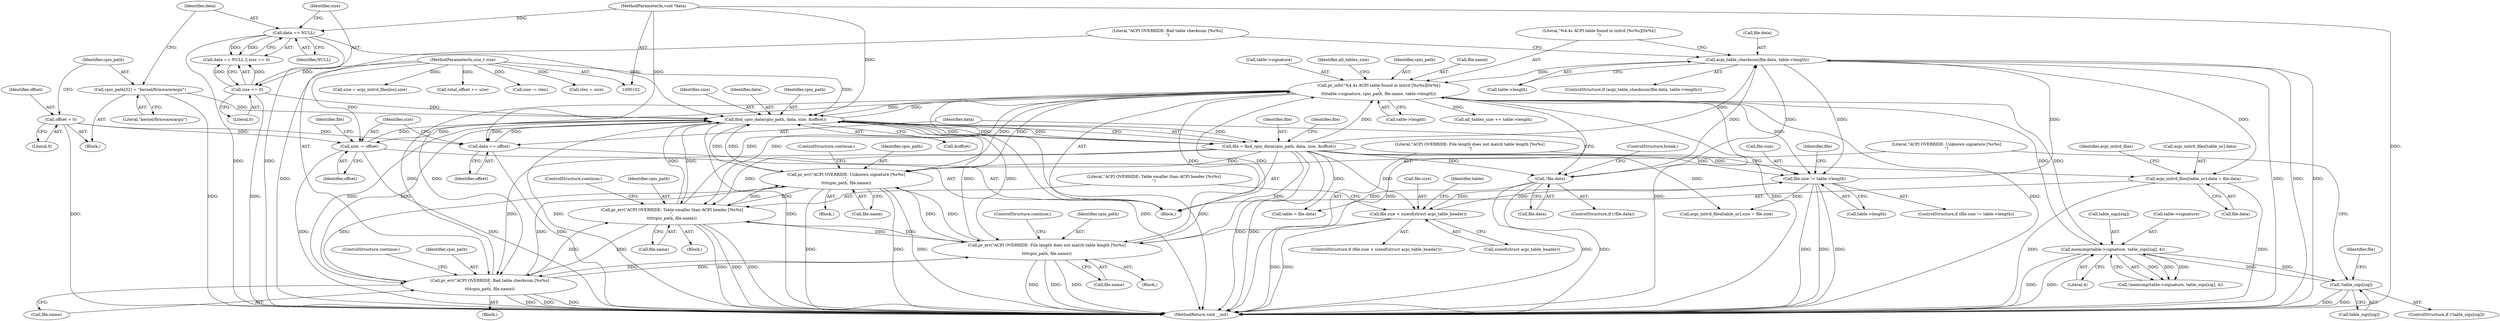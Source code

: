 digraph "0_linux_a4a5ed2835e8ea042868b7401dced3f517cafa76_0@array" {
"1000267" [label="(Call,acpi_initrd_files[table_nr].data = file.data)"];
"1000235" [label="(Call,acpi_table_checksum(file.data, table->length))"];
"1000145" [label="(Call,file = find_cpio_data(cpio_path, data, size, &offset))"];
"1000147" [label="(Call,find_cpio_data(cpio_path, data, size, &offset))"];
"1000250" [label="(Call,pr_info(\"%4.4s ACPI table found in initrd [%s%s][0x%x]\n\",\n\t\t\ttable->signature, cpio_path, file.name, table->length))"];
"1000196" [label="(Call,memcmp(table->signature, table_sigs[sig], 4))"];
"1000206" [label="(Call,!table_sigs[sig])"];
"1000211" [label="(Call,pr_err(\"ACPI OVERRIDE: Unknown signature [%s%s]\n\",\n\t\t\t\tcpio_path, file.name))"];
"1000173" [label="(Call,pr_err(\"ACPI OVERRIDE: Table smaller than ACPI header [%s%s]\n\",\n\t\t\t\tcpio_path, file.name))"];
"1000227" [label="(Call,pr_err(\"ACPI OVERRIDE: File length does not match table length [%s%s]\n\",\n\t\t\t\tcpio_path, file.name))"];
"1000243" [label="(Call,pr_err(\"ACPI OVERRIDE: Bad table checksum [%s%s]\n\",\n\t\t\t\tcpio_path, file.name))"];
"1000122" [label="(Call,cpio_path[32] = \"kernel/firmware/acpi/\")"];
"1000159" [label="(Call,data += offset)"];
"1000117" [label="(Call,offset = 0)"];
"1000103" [label="(MethodParameterIn,void *data)"];
"1000128" [label="(Call,data == NULL)"];
"1000131" [label="(Call,size == 0)"];
"1000104" [label="(MethodParameterIn,size_t size)"];
"1000162" [label="(Call,size -= offset)"];
"1000154" [label="(Call,!file.data)"];
"1000219" [label="(Call,file.size != table->length)"];
"1000166" [label="(Call,file.size < sizeof(struct acpi_table_header))"];
"1000246" [label="(Call,file.name)"];
"1000244" [label="(Literal,\"ACPI OVERRIDE: Bad table checksum [%s%s]\n\")"];
"1000175" [label="(Identifier,cpio_path)"];
"1000249" [label="(ControlStructure,continue;)"];
"1000195" [label="(Call,!memcmp(table->signature, table_sigs[sig], 4))"];
"1000228" [label="(Literal,\"ACPI OVERRIDE: File length does not match table length [%s%s]\n\")"];
"1000180" [label="(Call,table = file.data)"];
"1000409" [label="(MethodReturn,void __init)"];
"1000105" [label="(Block,)"];
"1000153" [label="(ControlStructure,if (!file.data))"];
"1000235" [label="(Call,acpi_table_checksum(file.data, table->length))"];
"1000103" [label="(MethodParameterIn,void *data)"];
"1000123" [label="(Identifier,cpio_path)"];
"1000155" [label="(Call,file.data)"];
"1000251" [label="(Literal,\"%4.4s ACPI table found in initrd [%s%s][0x%x]\n\")"];
"1000267" [label="(Call,acpi_initrd_files[table_nr].data = file.data)"];
"1000150" [label="(Identifier,size)"];
"1000239" [label="(Call,table->length)"];
"1000145" [label="(Call,file = find_cpio_data(cpio_path, data, size, &offset))"];
"1000276" [label="(Call,acpi_initrd_files[table_nr].size = file.size)"];
"1000104" [label="(MethodParameterIn,size_t size)"];
"1000212" [label="(Literal,\"ACPI OVERRIDE: Unknown signature [%s%s]\n\")"];
"1000236" [label="(Call,file.data)"];
"1000217" [label="(ControlStructure,continue;)"];
"1000166" [label="(Call,file.size < sizeof(struct acpi_table_header))"];
"1000181" [label="(Identifier,table)"];
"1000213" [label="(Identifier,cpio_path)"];
"1000210" [label="(Block,)"];
"1000226" [label="(Block,)"];
"1000259" [label="(Call,table->length)"];
"1000162" [label="(Call,size -= offset)"];
"1000156" [label="(Identifier,file)"];
"1000242" [label="(Block,)"];
"1000163" [label="(Identifier,size)"];
"1000118" [label="(Identifier,offset)"];
"1000203" [label="(Literal,4)"];
"1000129" [label="(Identifier,data)"];
"1000176" [label="(Call,file.name)"];
"1000233" [label="(ControlStructure,continue;)"];
"1000219" [label="(Call,file.size != table->length)"];
"1000147" [label="(Call,find_cpio_data(cpio_path, data, size, &offset))"];
"1000229" [label="(Identifier,cpio_path)"];
"1000252" [label="(Call,table->signature)"];
"1000366" [label="(Call,clen = size)"];
"1000220" [label="(Call,file.size)"];
"1000128" [label="(Call,data == NULL)"];
"1000207" [label="(Call,table_sigs[sig])"];
"1000263" [label="(Identifier,all_tables_size)"];
"1000132" [label="(Identifier,size)"];
"1000158" [label="(ControlStructure,break;)"];
"1000214" [label="(Call,file.name)"];
"1000234" [label="(ControlStructure,if (acpi_table_checksum(file.data, table->length)))"];
"1000255" [label="(Identifier,cpio_path)"];
"1000256" [label="(Call,file.name)"];
"1000279" [label="(Identifier,acpi_initrd_files)"];
"1000250" [label="(Call,pr_info(\"%4.4s ACPI table found in initrd [%s%s][0x%x]\n\",\n\t\t\ttable->signature, cpio_path, file.name, table->length))"];
"1000262" [label="(Call,all_tables_size += table->length)"];
"1000154" [label="(Call,!file.data)"];
"1000117" [label="(Call,offset = 0)"];
"1000119" [label="(Literal,0)"];
"1000237" [label="(Identifier,file)"];
"1000268" [label="(Call,acpi_initrd_files[table_nr].data)"];
"1000173" [label="(Call,pr_err(\"ACPI OVERRIDE: Table smaller than ACPI header [%s%s]\n\",\n\t\t\t\tcpio_path, file.name))"];
"1000170" [label="(Call,sizeof(struct acpi_table_header))"];
"1000223" [label="(Call,table->length)"];
"1000151" [label="(Call,&offset)"];
"1000206" [label="(Call,!table_sigs[sig])"];
"1000164" [label="(Identifier,offset)"];
"1000165" [label="(ControlStructure,if (file.size < sizeof(struct acpi_table_header)))"];
"1000211" [label="(Call,pr_err(\"ACPI OVERRIDE: Unknown signature [%s%s]\n\",\n\t\t\t\tcpio_path, file.name))"];
"1000197" [label="(Call,table->signature)"];
"1000149" [label="(Identifier,data)"];
"1000339" [label="(Call,size = acpi_initrd_files[no].size)"];
"1000122" [label="(Call,cpio_path[32] = \"kernel/firmware/acpi/\")"];
"1000196" [label="(Call,memcmp(table->signature, table_sigs[sig], 4))"];
"1000167" [label="(Call,file.size)"];
"1000127" [label="(Call,data == NULL || size == 0)"];
"1000148" [label="(Identifier,cpio_path)"];
"1000146" [label="(Identifier,file)"];
"1000243" [label="(Call,pr_err(\"ACPI OVERRIDE: Bad table checksum [%s%s]\n\",\n\t\t\t\tcpio_path, file.name))"];
"1000124" [label="(Literal,\"kernel/firmware/acpi/\")"];
"1000144" [label="(Block,)"];
"1000200" [label="(Call,table_sigs[sig])"];
"1000168" [label="(Identifier,file)"];
"1000273" [label="(Call,file.data)"];
"1000227" [label="(Call,pr_err(\"ACPI OVERRIDE: File length does not match table length [%s%s]\n\",\n\t\t\t\tcpio_path, file.name))"];
"1000161" [label="(Identifier,offset)"];
"1000160" [label="(Identifier,data)"];
"1000174" [label="(Literal,\"ACPI OVERRIDE: Table smaller than ACPI header [%s%s]\n\")"];
"1000355" [label="(Call,total_offset += size)"];
"1000406" [label="(Call,size -= clen)"];
"1000131" [label="(Call,size == 0)"];
"1000133" [label="(Literal,0)"];
"1000221" [label="(Identifier,file)"];
"1000230" [label="(Call,file.name)"];
"1000130" [label="(Identifier,NULL)"];
"1000159" [label="(Call,data += offset)"];
"1000245" [label="(Identifier,cpio_path)"];
"1000218" [label="(ControlStructure,if (file.size != table->length))"];
"1000179" [label="(ControlStructure,continue;)"];
"1000205" [label="(ControlStructure,if (!table_sigs[sig]))"];
"1000172" [label="(Block,)"];
"1000267" -> "1000144"  [label="AST: "];
"1000267" -> "1000273"  [label="CFG: "];
"1000268" -> "1000267"  [label="AST: "];
"1000273" -> "1000267"  [label="AST: "];
"1000279" -> "1000267"  [label="CFG: "];
"1000267" -> "1000409"  [label="DDG: "];
"1000267" -> "1000409"  [label="DDG: "];
"1000235" -> "1000267"  [label="DDG: "];
"1000145" -> "1000267"  [label="DDG: "];
"1000235" -> "1000234"  [label="AST: "];
"1000235" -> "1000239"  [label="CFG: "];
"1000236" -> "1000235"  [label="AST: "];
"1000239" -> "1000235"  [label="AST: "];
"1000244" -> "1000235"  [label="CFG: "];
"1000251" -> "1000235"  [label="CFG: "];
"1000235" -> "1000409"  [label="DDG: "];
"1000235" -> "1000409"  [label="DDG: "];
"1000235" -> "1000409"  [label="DDG: "];
"1000235" -> "1000154"  [label="DDG: "];
"1000235" -> "1000219"  [label="DDG: "];
"1000145" -> "1000235"  [label="DDG: "];
"1000154" -> "1000235"  [label="DDG: "];
"1000219" -> "1000235"  [label="DDG: "];
"1000235" -> "1000250"  [label="DDG: "];
"1000145" -> "1000144"  [label="AST: "];
"1000145" -> "1000147"  [label="CFG: "];
"1000146" -> "1000145"  [label="AST: "];
"1000147" -> "1000145"  [label="AST: "];
"1000156" -> "1000145"  [label="CFG: "];
"1000145" -> "1000409"  [label="DDG: "];
"1000145" -> "1000409"  [label="DDG: "];
"1000147" -> "1000145"  [label="DDG: "];
"1000147" -> "1000145"  [label="DDG: "];
"1000147" -> "1000145"  [label="DDG: "];
"1000147" -> "1000145"  [label="DDG: "];
"1000145" -> "1000154"  [label="DDG: "];
"1000145" -> "1000166"  [label="DDG: "];
"1000145" -> "1000173"  [label="DDG: "];
"1000145" -> "1000180"  [label="DDG: "];
"1000145" -> "1000211"  [label="DDG: "];
"1000145" -> "1000219"  [label="DDG: "];
"1000145" -> "1000227"  [label="DDG: "];
"1000145" -> "1000243"  [label="DDG: "];
"1000145" -> "1000250"  [label="DDG: "];
"1000145" -> "1000276"  [label="DDG: "];
"1000147" -> "1000151"  [label="CFG: "];
"1000148" -> "1000147"  [label="AST: "];
"1000149" -> "1000147"  [label="AST: "];
"1000150" -> "1000147"  [label="AST: "];
"1000151" -> "1000147"  [label="AST: "];
"1000147" -> "1000409"  [label="DDG: "];
"1000147" -> "1000409"  [label="DDG: "];
"1000147" -> "1000409"  [label="DDG: "];
"1000147" -> "1000409"  [label="DDG: "];
"1000250" -> "1000147"  [label="DDG: "];
"1000122" -> "1000147"  [label="DDG: "];
"1000227" -> "1000147"  [label="DDG: "];
"1000211" -> "1000147"  [label="DDG: "];
"1000243" -> "1000147"  [label="DDG: "];
"1000173" -> "1000147"  [label="DDG: "];
"1000159" -> "1000147"  [label="DDG: "];
"1000128" -> "1000147"  [label="DDG: "];
"1000103" -> "1000147"  [label="DDG: "];
"1000131" -> "1000147"  [label="DDG: "];
"1000162" -> "1000147"  [label="DDG: "];
"1000104" -> "1000147"  [label="DDG: "];
"1000147" -> "1000159"  [label="DDG: "];
"1000147" -> "1000162"  [label="DDG: "];
"1000147" -> "1000173"  [label="DDG: "];
"1000147" -> "1000211"  [label="DDG: "];
"1000147" -> "1000227"  [label="DDG: "];
"1000147" -> "1000243"  [label="DDG: "];
"1000147" -> "1000250"  [label="DDG: "];
"1000250" -> "1000144"  [label="AST: "];
"1000250" -> "1000259"  [label="CFG: "];
"1000251" -> "1000250"  [label="AST: "];
"1000252" -> "1000250"  [label="AST: "];
"1000255" -> "1000250"  [label="AST: "];
"1000256" -> "1000250"  [label="AST: "];
"1000259" -> "1000250"  [label="AST: "];
"1000263" -> "1000250"  [label="CFG: "];
"1000250" -> "1000409"  [label="DDG: "];
"1000250" -> "1000409"  [label="DDG: "];
"1000250" -> "1000409"  [label="DDG: "];
"1000250" -> "1000409"  [label="DDG: "];
"1000250" -> "1000173"  [label="DDG: "];
"1000250" -> "1000196"  [label="DDG: "];
"1000250" -> "1000211"  [label="DDG: "];
"1000250" -> "1000219"  [label="DDG: "];
"1000250" -> "1000227"  [label="DDG: "];
"1000250" -> "1000243"  [label="DDG: "];
"1000196" -> "1000250"  [label="DDG: "];
"1000211" -> "1000250"  [label="DDG: "];
"1000173" -> "1000250"  [label="DDG: "];
"1000227" -> "1000250"  [label="DDG: "];
"1000243" -> "1000250"  [label="DDG: "];
"1000250" -> "1000262"  [label="DDG: "];
"1000196" -> "1000195"  [label="AST: "];
"1000196" -> "1000203"  [label="CFG: "];
"1000197" -> "1000196"  [label="AST: "];
"1000200" -> "1000196"  [label="AST: "];
"1000203" -> "1000196"  [label="AST: "];
"1000195" -> "1000196"  [label="CFG: "];
"1000196" -> "1000409"  [label="DDG: "];
"1000196" -> "1000409"  [label="DDG: "];
"1000196" -> "1000195"  [label="DDG: "];
"1000196" -> "1000195"  [label="DDG: "];
"1000196" -> "1000195"  [label="DDG: "];
"1000206" -> "1000196"  [label="DDG: "];
"1000196" -> "1000206"  [label="DDG: "];
"1000206" -> "1000205"  [label="AST: "];
"1000206" -> "1000207"  [label="CFG: "];
"1000207" -> "1000206"  [label="AST: "];
"1000212" -> "1000206"  [label="CFG: "];
"1000221" -> "1000206"  [label="CFG: "];
"1000206" -> "1000409"  [label="DDG: "];
"1000206" -> "1000409"  [label="DDG: "];
"1000211" -> "1000210"  [label="AST: "];
"1000211" -> "1000214"  [label="CFG: "];
"1000212" -> "1000211"  [label="AST: "];
"1000213" -> "1000211"  [label="AST: "];
"1000214" -> "1000211"  [label="AST: "];
"1000217" -> "1000211"  [label="CFG: "];
"1000211" -> "1000409"  [label="DDG: "];
"1000211" -> "1000409"  [label="DDG: "];
"1000211" -> "1000409"  [label="DDG: "];
"1000211" -> "1000173"  [label="DDG: "];
"1000173" -> "1000211"  [label="DDG: "];
"1000227" -> "1000211"  [label="DDG: "];
"1000243" -> "1000211"  [label="DDG: "];
"1000211" -> "1000227"  [label="DDG: "];
"1000211" -> "1000243"  [label="DDG: "];
"1000173" -> "1000172"  [label="AST: "];
"1000173" -> "1000176"  [label="CFG: "];
"1000174" -> "1000173"  [label="AST: "];
"1000175" -> "1000173"  [label="AST: "];
"1000176" -> "1000173"  [label="AST: "];
"1000179" -> "1000173"  [label="CFG: "];
"1000173" -> "1000409"  [label="DDG: "];
"1000173" -> "1000409"  [label="DDG: "];
"1000173" -> "1000409"  [label="DDG: "];
"1000227" -> "1000173"  [label="DDG: "];
"1000243" -> "1000173"  [label="DDG: "];
"1000173" -> "1000227"  [label="DDG: "];
"1000173" -> "1000243"  [label="DDG: "];
"1000227" -> "1000226"  [label="AST: "];
"1000227" -> "1000230"  [label="CFG: "];
"1000228" -> "1000227"  [label="AST: "];
"1000229" -> "1000227"  [label="AST: "];
"1000230" -> "1000227"  [label="AST: "];
"1000233" -> "1000227"  [label="CFG: "];
"1000227" -> "1000409"  [label="DDG: "];
"1000227" -> "1000409"  [label="DDG: "];
"1000227" -> "1000409"  [label="DDG: "];
"1000243" -> "1000227"  [label="DDG: "];
"1000227" -> "1000243"  [label="DDG: "];
"1000243" -> "1000242"  [label="AST: "];
"1000243" -> "1000246"  [label="CFG: "];
"1000244" -> "1000243"  [label="AST: "];
"1000245" -> "1000243"  [label="AST: "];
"1000246" -> "1000243"  [label="AST: "];
"1000249" -> "1000243"  [label="CFG: "];
"1000243" -> "1000409"  [label="DDG: "];
"1000243" -> "1000409"  [label="DDG: "];
"1000243" -> "1000409"  [label="DDG: "];
"1000122" -> "1000105"  [label="AST: "];
"1000122" -> "1000124"  [label="CFG: "];
"1000123" -> "1000122"  [label="AST: "];
"1000124" -> "1000122"  [label="AST: "];
"1000129" -> "1000122"  [label="CFG: "];
"1000122" -> "1000409"  [label="DDG: "];
"1000159" -> "1000144"  [label="AST: "];
"1000159" -> "1000161"  [label="CFG: "];
"1000160" -> "1000159"  [label="AST: "];
"1000161" -> "1000159"  [label="AST: "];
"1000163" -> "1000159"  [label="CFG: "];
"1000159" -> "1000409"  [label="DDG: "];
"1000117" -> "1000159"  [label="DDG: "];
"1000103" -> "1000159"  [label="DDG: "];
"1000117" -> "1000105"  [label="AST: "];
"1000117" -> "1000119"  [label="CFG: "];
"1000118" -> "1000117"  [label="AST: "];
"1000119" -> "1000117"  [label="AST: "];
"1000123" -> "1000117"  [label="CFG: "];
"1000117" -> "1000409"  [label="DDG: "];
"1000117" -> "1000162"  [label="DDG: "];
"1000103" -> "1000102"  [label="AST: "];
"1000103" -> "1000409"  [label="DDG: "];
"1000103" -> "1000128"  [label="DDG: "];
"1000128" -> "1000127"  [label="AST: "];
"1000128" -> "1000130"  [label="CFG: "];
"1000129" -> "1000128"  [label="AST: "];
"1000130" -> "1000128"  [label="AST: "];
"1000132" -> "1000128"  [label="CFG: "];
"1000127" -> "1000128"  [label="CFG: "];
"1000128" -> "1000409"  [label="DDG: "];
"1000128" -> "1000409"  [label="DDG: "];
"1000128" -> "1000127"  [label="DDG: "];
"1000128" -> "1000127"  [label="DDG: "];
"1000131" -> "1000127"  [label="AST: "];
"1000131" -> "1000133"  [label="CFG: "];
"1000132" -> "1000131"  [label="AST: "];
"1000133" -> "1000131"  [label="AST: "];
"1000127" -> "1000131"  [label="CFG: "];
"1000131" -> "1000409"  [label="DDG: "];
"1000131" -> "1000127"  [label="DDG: "];
"1000131" -> "1000127"  [label="DDG: "];
"1000104" -> "1000131"  [label="DDG: "];
"1000104" -> "1000102"  [label="AST: "];
"1000104" -> "1000409"  [label="DDG: "];
"1000104" -> "1000162"  [label="DDG: "];
"1000104" -> "1000339"  [label="DDG: "];
"1000104" -> "1000355"  [label="DDG: "];
"1000104" -> "1000366"  [label="DDG: "];
"1000104" -> "1000406"  [label="DDG: "];
"1000162" -> "1000144"  [label="AST: "];
"1000162" -> "1000164"  [label="CFG: "];
"1000163" -> "1000162"  [label="AST: "];
"1000164" -> "1000162"  [label="AST: "];
"1000168" -> "1000162"  [label="CFG: "];
"1000162" -> "1000409"  [label="DDG: "];
"1000162" -> "1000409"  [label="DDG: "];
"1000154" -> "1000153"  [label="AST: "];
"1000154" -> "1000155"  [label="CFG: "];
"1000155" -> "1000154"  [label="AST: "];
"1000158" -> "1000154"  [label="CFG: "];
"1000160" -> "1000154"  [label="CFG: "];
"1000154" -> "1000409"  [label="DDG: "];
"1000154" -> "1000409"  [label="DDG: "];
"1000154" -> "1000180"  [label="DDG: "];
"1000219" -> "1000218"  [label="AST: "];
"1000219" -> "1000223"  [label="CFG: "];
"1000220" -> "1000219"  [label="AST: "];
"1000223" -> "1000219"  [label="AST: "];
"1000228" -> "1000219"  [label="CFG: "];
"1000237" -> "1000219"  [label="CFG: "];
"1000219" -> "1000409"  [label="DDG: "];
"1000219" -> "1000409"  [label="DDG: "];
"1000219" -> "1000409"  [label="DDG: "];
"1000219" -> "1000166"  [label="DDG: "];
"1000166" -> "1000219"  [label="DDG: "];
"1000219" -> "1000276"  [label="DDG: "];
"1000166" -> "1000165"  [label="AST: "];
"1000166" -> "1000170"  [label="CFG: "];
"1000167" -> "1000166"  [label="AST: "];
"1000170" -> "1000166"  [label="AST: "];
"1000174" -> "1000166"  [label="CFG: "];
"1000181" -> "1000166"  [label="CFG: "];
"1000166" -> "1000409"  [label="DDG: "];
"1000166" -> "1000409"  [label="DDG: "];
}
